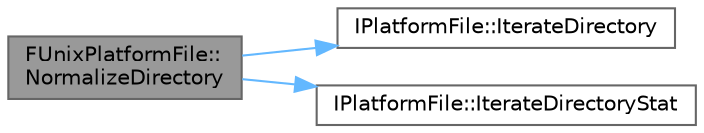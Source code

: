 digraph "FUnixPlatformFile::NormalizeDirectory"
{
 // INTERACTIVE_SVG=YES
 // LATEX_PDF_SIZE
  bgcolor="transparent";
  edge [fontname=Helvetica,fontsize=10,labelfontname=Helvetica,labelfontsize=10];
  node [fontname=Helvetica,fontsize=10,shape=box,height=0.2,width=0.4];
  rankdir="LR";
  Node1 [id="Node000001",label="FUnixPlatformFile::\lNormalizeDirectory",height=0.2,width=0.4,color="gray40", fillcolor="grey60", style="filled", fontcolor="black",tooltip=" "];
  Node1 -> Node2 [id="edge1_Node000001_Node000002",color="steelblue1",style="solid",tooltip=" "];
  Node2 [id="Node000002",label="IPlatformFile::IterateDirectory",height=0.2,width=0.4,color="grey40", fillcolor="white", style="filled",URL="$de/d1e/classIPlatformFile.html#a7c51b99de0b5c96aa74dab0416291a6c",tooltip="Call the Visit function of the visitor once for each file or directory in a single directory."];
  Node1 -> Node3 [id="edge2_Node000001_Node000003",color="steelblue1",style="solid",tooltip=" "];
  Node3 [id="Node000003",label="IPlatformFile::IterateDirectoryStat",height=0.2,width=0.4,color="grey40", fillcolor="white", style="filled",URL="$de/d1e/classIPlatformFile.html#a5499efe00118e8855759229df08c1aa1",tooltip="Call the Visit function of the visitor once for each file or directory in a single directory."];
}
